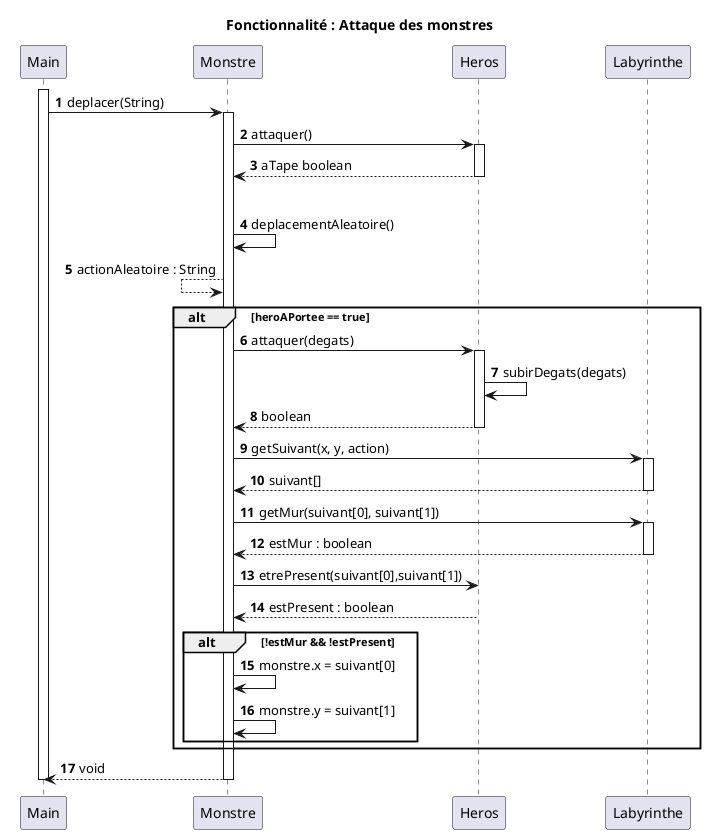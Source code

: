 @startuml
'https://plantuml.com/sequence-diagram
title Fonctionnalité : Attaque des monstres
autonumber

participant "Main" as main
participant "Monstre" as monstre
participant "Heros" as heros
participant "Labyrinthe" as laby

activate main
main -> monstre : deplacer(String)
activate monstre

monstre -> heros : attaquer()
activate heros
heros --> monstre : aTape boolean
deactivate heros

alt aTape == false
    monstre -> monstre : deplacementAleatoire()
    monstre <-- monstre : actionAleatoire : String

alt heroAPortee == true
    monstre -> heros: attaquer(degats)
    activate heros
    heros -> heros: subirDegats(degats)
    heros --> monstre: boolean
    deactivate heros


    monstre -> laby : getSuivant(x, y, action)
    activate laby
    laby --> monstre : suivant[]
    deactivate laby

    monstre -> laby : getMur(suivant[0], suivant[1])
    activate laby
    laby --> monstre : estMur : boolean
    deactivate laby

    monstre -> heros : etrePresent(suivant[0],suivant[1])
    heros --> monstre : estPresent : boolean

    alt !estMur && !estPresent
        monstre -> monstre : monstre.x = suivant[0]
        monstre -> monstre : monstre.y = suivant[1]
    end
end

monstre --> main : void
deactivate monstre
deactivate main

@enduml
